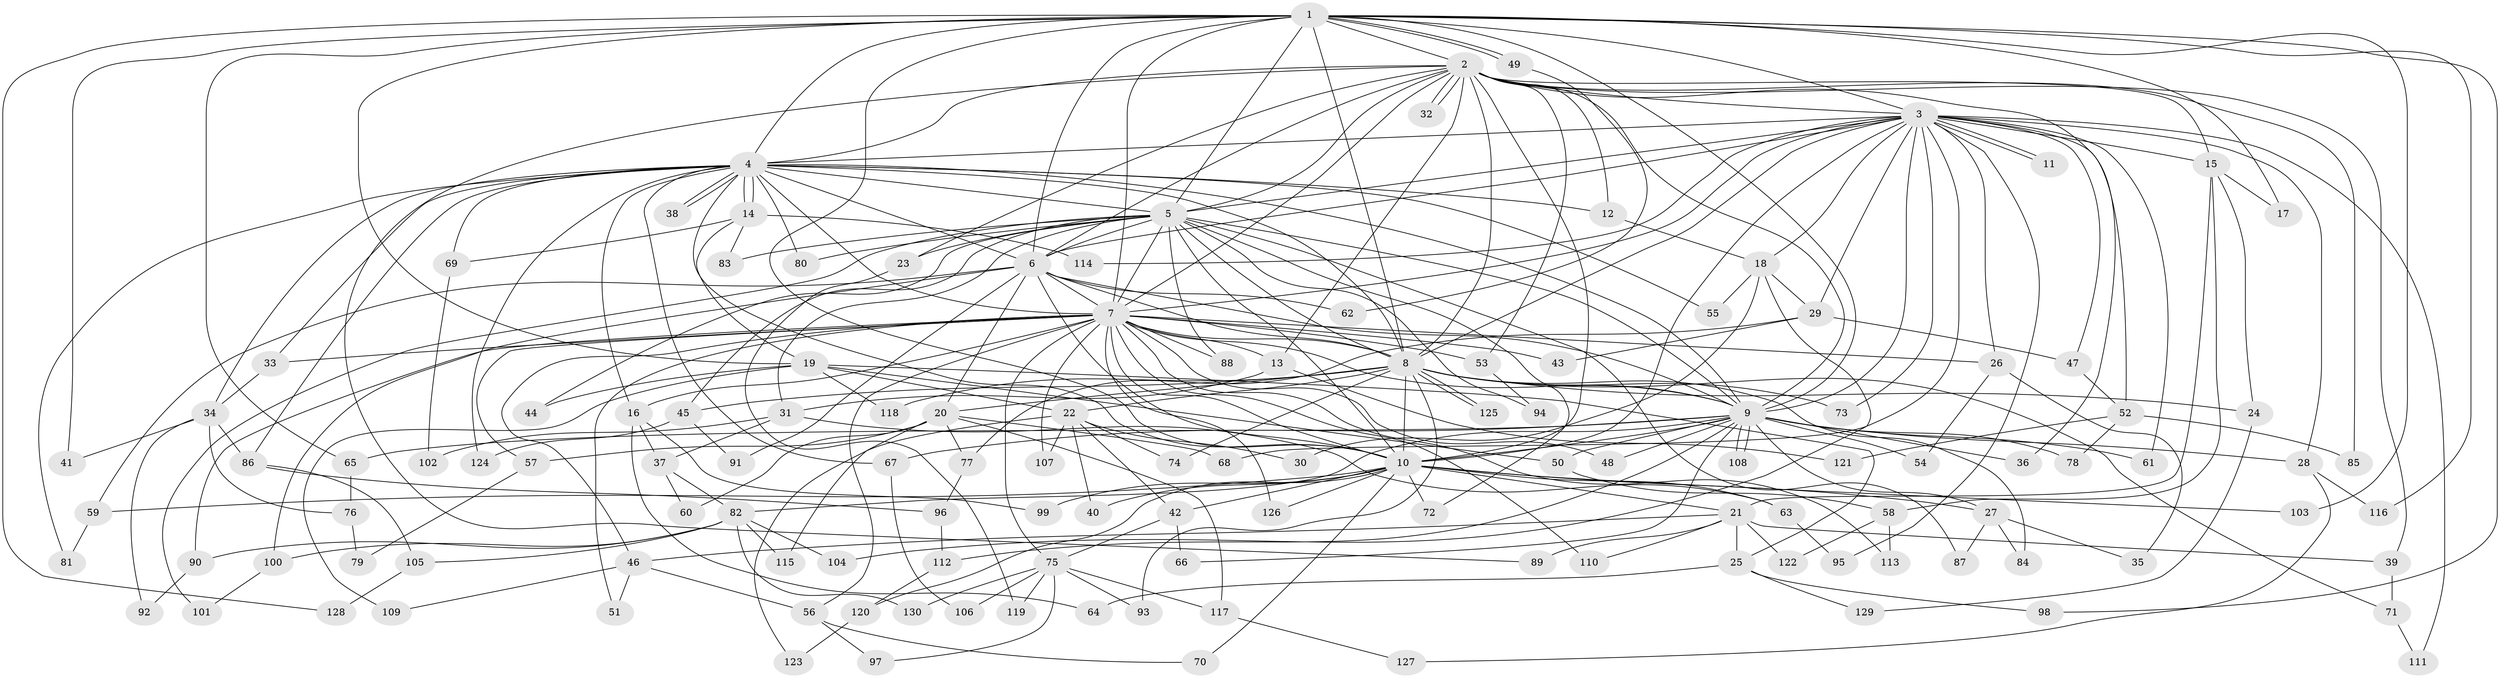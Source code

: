 // Generated by graph-tools (version 1.1) at 2025/13/03/09/25 04:13:57]
// undirected, 130 vertices, 285 edges
graph export_dot {
graph [start="1"]
  node [color=gray90,style=filled];
  1;
  2;
  3;
  4;
  5;
  6;
  7;
  8;
  9;
  10;
  11;
  12;
  13;
  14;
  15;
  16;
  17;
  18;
  19;
  20;
  21;
  22;
  23;
  24;
  25;
  26;
  27;
  28;
  29;
  30;
  31;
  32;
  33;
  34;
  35;
  36;
  37;
  38;
  39;
  40;
  41;
  42;
  43;
  44;
  45;
  46;
  47;
  48;
  49;
  50;
  51;
  52;
  53;
  54;
  55;
  56;
  57;
  58;
  59;
  60;
  61;
  62;
  63;
  64;
  65;
  66;
  67;
  68;
  69;
  70;
  71;
  72;
  73;
  74;
  75;
  76;
  77;
  78;
  79;
  80;
  81;
  82;
  83;
  84;
  85;
  86;
  87;
  88;
  89;
  90;
  91;
  92;
  93;
  94;
  95;
  96;
  97;
  98;
  99;
  100;
  101;
  102;
  103;
  104;
  105;
  106;
  107;
  108;
  109;
  110;
  111;
  112;
  113;
  114;
  115;
  116;
  117;
  118;
  119;
  120;
  121;
  122;
  123;
  124;
  125;
  126;
  127;
  128;
  129;
  130;
  1 -- 2;
  1 -- 3;
  1 -- 4;
  1 -- 5;
  1 -- 6;
  1 -- 7;
  1 -- 8;
  1 -- 9;
  1 -- 10;
  1 -- 17;
  1 -- 19;
  1 -- 41;
  1 -- 49;
  1 -- 49;
  1 -- 65;
  1 -- 98;
  1 -- 103;
  1 -- 116;
  1 -- 128;
  2 -- 3;
  2 -- 4;
  2 -- 5;
  2 -- 6;
  2 -- 7;
  2 -- 8;
  2 -- 9;
  2 -- 10;
  2 -- 12;
  2 -- 13;
  2 -- 15;
  2 -- 23;
  2 -- 32;
  2 -- 32;
  2 -- 36;
  2 -- 39;
  2 -- 53;
  2 -- 85;
  2 -- 89;
  3 -- 4;
  3 -- 5;
  3 -- 6;
  3 -- 7;
  3 -- 8;
  3 -- 9;
  3 -- 10;
  3 -- 11;
  3 -- 11;
  3 -- 15;
  3 -- 18;
  3 -- 26;
  3 -- 28;
  3 -- 29;
  3 -- 47;
  3 -- 52;
  3 -- 61;
  3 -- 68;
  3 -- 73;
  3 -- 95;
  3 -- 111;
  3 -- 114;
  4 -- 5;
  4 -- 6;
  4 -- 7;
  4 -- 8;
  4 -- 9;
  4 -- 10;
  4 -- 12;
  4 -- 14;
  4 -- 14;
  4 -- 16;
  4 -- 33;
  4 -- 34;
  4 -- 38;
  4 -- 38;
  4 -- 55;
  4 -- 67;
  4 -- 69;
  4 -- 80;
  4 -- 81;
  4 -- 86;
  4 -- 124;
  5 -- 6;
  5 -- 7;
  5 -- 8;
  5 -- 9;
  5 -- 10;
  5 -- 23;
  5 -- 31;
  5 -- 44;
  5 -- 45;
  5 -- 72;
  5 -- 80;
  5 -- 83;
  5 -- 87;
  5 -- 88;
  5 -- 94;
  5 -- 101;
  6 -- 7;
  6 -- 8;
  6 -- 9;
  6 -- 10;
  6 -- 20;
  6 -- 59;
  6 -- 62;
  6 -- 91;
  6 -- 100;
  7 -- 8;
  7 -- 9;
  7 -- 10;
  7 -- 13;
  7 -- 16;
  7 -- 26;
  7 -- 33;
  7 -- 43;
  7 -- 46;
  7 -- 48;
  7 -- 51;
  7 -- 53;
  7 -- 56;
  7 -- 57;
  7 -- 75;
  7 -- 88;
  7 -- 90;
  7 -- 107;
  7 -- 110;
  7 -- 113;
  7 -- 126;
  8 -- 9;
  8 -- 10;
  8 -- 20;
  8 -- 22;
  8 -- 24;
  8 -- 45;
  8 -- 71;
  8 -- 73;
  8 -- 74;
  8 -- 84;
  8 -- 93;
  8 -- 118;
  8 -- 125;
  8 -- 125;
  9 -- 10;
  9 -- 27;
  9 -- 28;
  9 -- 36;
  9 -- 48;
  9 -- 50;
  9 -- 54;
  9 -- 61;
  9 -- 65;
  9 -- 66;
  9 -- 67;
  9 -- 78;
  9 -- 82;
  9 -- 108;
  9 -- 108;
  9 -- 112;
  10 -- 21;
  10 -- 27;
  10 -- 40;
  10 -- 42;
  10 -- 59;
  10 -- 63;
  10 -- 70;
  10 -- 72;
  10 -- 99;
  10 -- 103;
  10 -- 120;
  10 -- 126;
  12 -- 18;
  13 -- 31;
  13 -- 121;
  14 -- 19;
  14 -- 69;
  14 -- 83;
  14 -- 114;
  15 -- 17;
  15 -- 21;
  15 -- 24;
  15 -- 58;
  16 -- 37;
  16 -- 64;
  16 -- 99;
  18 -- 29;
  18 -- 30;
  18 -- 55;
  18 -- 104;
  19 -- 22;
  19 -- 25;
  19 -- 44;
  19 -- 50;
  19 -- 109;
  19 -- 118;
  20 -- 57;
  20 -- 60;
  20 -- 68;
  20 -- 77;
  20 -- 115;
  20 -- 117;
  21 -- 25;
  21 -- 39;
  21 -- 46;
  21 -- 89;
  21 -- 110;
  21 -- 122;
  22 -- 30;
  22 -- 40;
  22 -- 42;
  22 -- 74;
  22 -- 107;
  22 -- 123;
  23 -- 119;
  24 -- 129;
  25 -- 64;
  25 -- 98;
  25 -- 129;
  26 -- 35;
  26 -- 54;
  27 -- 35;
  27 -- 84;
  27 -- 87;
  28 -- 116;
  28 -- 127;
  29 -- 43;
  29 -- 47;
  29 -- 77;
  31 -- 37;
  31 -- 63;
  31 -- 102;
  33 -- 34;
  34 -- 41;
  34 -- 76;
  34 -- 86;
  34 -- 92;
  37 -- 60;
  37 -- 82;
  39 -- 71;
  42 -- 66;
  42 -- 75;
  45 -- 91;
  45 -- 124;
  46 -- 51;
  46 -- 56;
  46 -- 109;
  47 -- 52;
  49 -- 62;
  50 -- 58;
  52 -- 78;
  52 -- 85;
  52 -- 121;
  53 -- 94;
  56 -- 70;
  56 -- 97;
  57 -- 79;
  58 -- 113;
  58 -- 122;
  59 -- 81;
  63 -- 95;
  65 -- 76;
  67 -- 106;
  69 -- 102;
  71 -- 111;
  75 -- 93;
  75 -- 97;
  75 -- 106;
  75 -- 117;
  75 -- 119;
  75 -- 130;
  76 -- 79;
  77 -- 96;
  82 -- 90;
  82 -- 100;
  82 -- 104;
  82 -- 105;
  82 -- 115;
  82 -- 130;
  86 -- 96;
  86 -- 105;
  90 -- 92;
  96 -- 112;
  100 -- 101;
  105 -- 128;
  112 -- 120;
  117 -- 127;
  120 -- 123;
}
